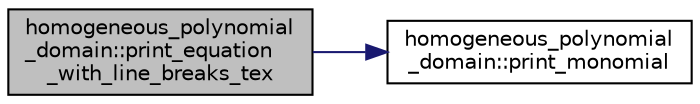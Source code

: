 digraph "homogeneous_polynomial_domain::print_equation_with_line_breaks_tex"
{
  edge [fontname="Helvetica",fontsize="10",labelfontname="Helvetica",labelfontsize="10"];
  node [fontname="Helvetica",fontsize="10",shape=record];
  rankdir="LR";
  Node921 [label="homogeneous_polynomial\l_domain::print_equation\l_with_line_breaks_tex",height=0.2,width=0.4,color="black", fillcolor="grey75", style="filled", fontcolor="black"];
  Node921 -> Node922 [color="midnightblue",fontsize="10",style="solid",fontname="Helvetica"];
  Node922 [label="homogeneous_polynomial\l_domain::print_monomial",height=0.2,width=0.4,color="black", fillcolor="white", style="filled",URL="$d2/da7/classhomogeneous__polynomial__domain.html#aba45b13898b259a147e45bf92a622fd8"];
}

